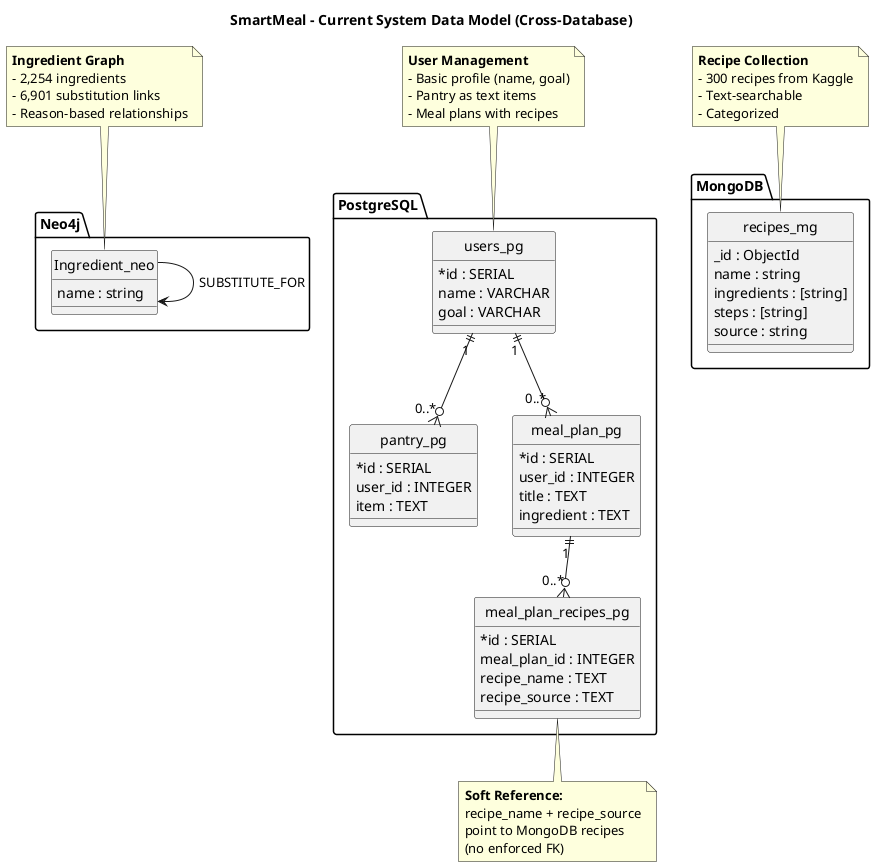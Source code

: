 @startuml System_Overview_Current
title SmartMeal - Current System Data Model (Cross-Database)
hide circle
skinparam classAttributeIconSize 0

package "PostgreSQL" {
  entity users_pg {
    * id : SERIAL
    name : VARCHAR
    goal : VARCHAR
  }

  entity pantry_pg {
    * id : SERIAL
    user_id : INTEGER
    item : TEXT
  }

  entity meal_plan_pg {
    * id : SERIAL
    user_id : INTEGER
    title : TEXT
    ingredient : TEXT
  }

  entity meal_plan_recipes_pg {
    * id : SERIAL
    meal_plan_id : INTEGER
    recipe_name : TEXT
    recipe_source : TEXT
  }
}

package "MongoDB" {
  class recipes_mg {
    _id : ObjectId
    name : string
    ingredients : [string]
    steps : [string]
    source : string
  }
}

package "Neo4j" {
  class Ingredient_neo {
    name : string
  }

  Ingredient_neo -right-> Ingredient_neo : SUBSTITUTE_FOR
}

users_pg "1" ||--o{ "0..*" pantry_pg
users_pg "1" ||--o{ "0..*" meal_plan_pg
meal_plan_pg "1" ||--o{ "0..*" meal_plan_recipes_pg

note top of users_pg
**User Management**
- Basic profile (name, goal)
- Pantry as text items
- Meal plans with recipes
end note

note top of recipes_mg
**Recipe Collection**
- 300 recipes from Kaggle
- Text-searchable
- Categorized
end note

note top of Ingredient_neo
**Ingredient Graph**
- 2,254 ingredients
- 6,901 substitution links
- Reason-based relationships
end note

note bottom of meal_plan_recipes_pg
**Soft Reference:**
recipe_name + recipe_source
point to MongoDB recipes
(no enforced FK)
end note

@enduml